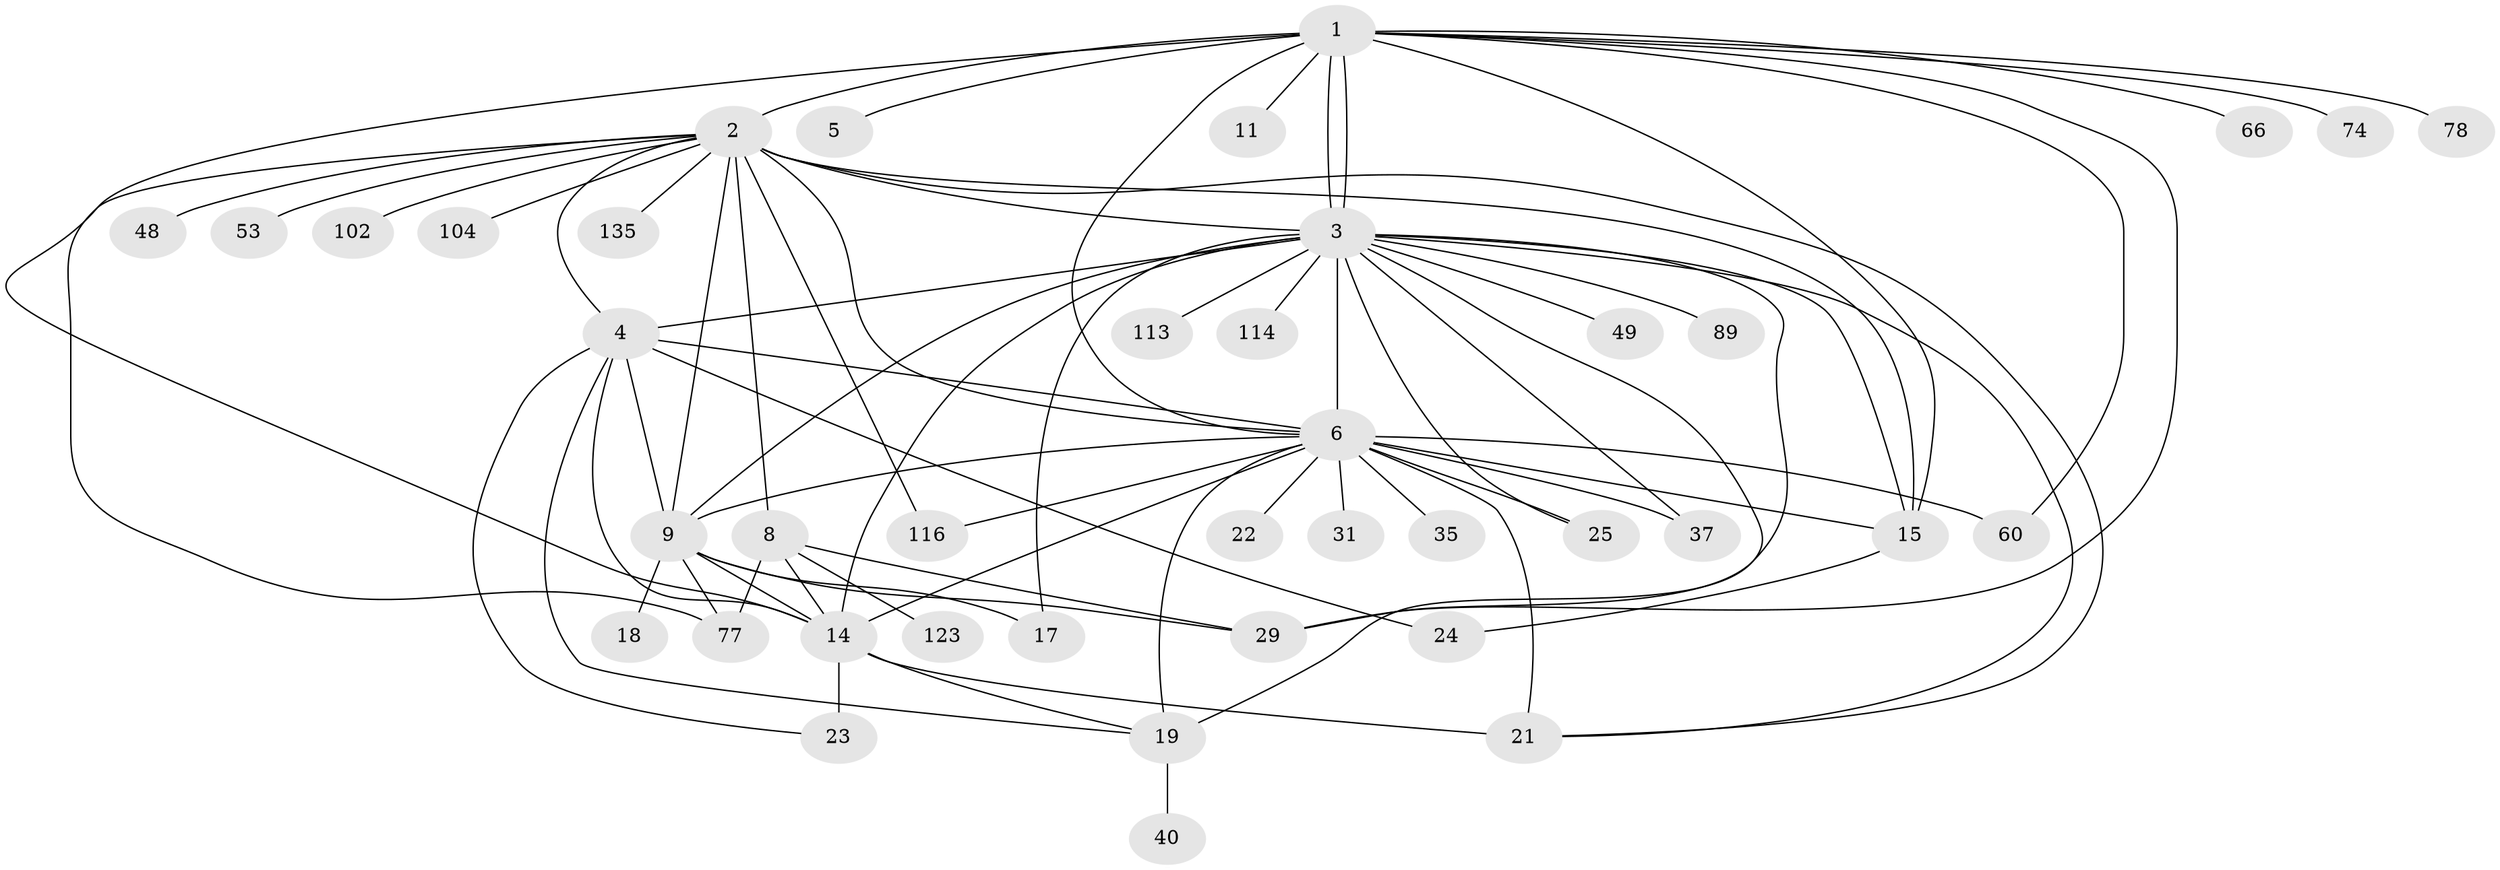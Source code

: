 // original degree distribution, {15: 0.007407407407407408, 19: 0.007407407407407408, 21: 0.007407407407407408, 12: 0.022222222222222223, 1: 0.45185185185185184, 11: 0.014814814814814815, 10: 0.014814814814814815, 5: 0.037037037037037035, 13: 0.007407407407407408, 17: 0.007407407407407408, 2: 0.21481481481481482, 6: 0.022222222222222223, 9: 0.007407407407407408, 3: 0.1037037037037037, 4: 0.05925925925925926, 7: 0.014814814814814815}
// Generated by graph-tools (version 1.1) at 2025/18/03/04/25 18:18:10]
// undirected, 40 vertices, 74 edges
graph export_dot {
graph [start="1"]
  node [color=gray90,style=filled];
  1;
  2;
  3 [super="+68+79+88+100+107+110+28+52+32+12"];
  4 [super="+73+95+83+46+84+63+55+45+38"];
  5;
  6 [super="+36+7+119+90+10"];
  8 [super="+61+128"];
  9 [super="+13+47"];
  11;
  14 [super="+70+87+39+115+124+43+72+50+57+33+44"];
  15 [super="+133+121+75+69+16"];
  17 [super="+20"];
  18;
  19 [super="+85+81"];
  21 [super="+42+62"];
  22;
  23 [super="+71+30"];
  24 [super="+93"];
  25 [super="+92"];
  29 [super="+134+129+59+58"];
  31;
  35;
  37;
  40;
  48;
  49;
  53;
  60;
  66;
  74;
  77;
  78;
  89;
  102;
  104;
  113;
  114;
  116;
  123;
  135;
  1 -- 2;
  1 -- 3 [weight=2];
  1 -- 3;
  1 -- 5;
  1 -- 6 [weight=2];
  1 -- 11;
  1 -- 14;
  1 -- 15;
  1 -- 29;
  1 -- 60;
  1 -- 66;
  1 -- 74;
  1 -- 78;
  2 -- 3 [weight=2];
  2 -- 8;
  2 -- 9;
  2 -- 15;
  2 -- 21 [weight=2];
  2 -- 48;
  2 -- 53;
  2 -- 77;
  2 -- 102;
  2 -- 104;
  2 -- 116;
  2 -- 135;
  2 -- 4 [weight=2];
  2 -- 6 [weight=2];
  3 -- 4 [weight=3];
  3 -- 17;
  3 -- 14 [weight=5];
  3 -- 25 [weight=2];
  3 -- 15;
  3 -- 6 [weight=8];
  3 -- 9;
  3 -- 21;
  3 -- 29;
  3 -- 37;
  3 -- 113;
  3 -- 49;
  3 -- 19;
  3 -- 114;
  3 -- 89;
  4 -- 23;
  4 -- 24;
  4 -- 19;
  4 -- 9;
  4 -- 14;
  4 -- 6;
  6 -- 35;
  6 -- 9 [weight=2];
  6 -- 19 [weight=2];
  6 -- 22;
  6 -- 25;
  6 -- 31;
  6 -- 14 [weight=2];
  6 -- 37;
  6 -- 15 [weight=2];
  6 -- 116;
  6 -- 21 [weight=2];
  6 -- 60;
  8 -- 123;
  8 -- 77;
  8 -- 14 [weight=2];
  8 -- 29;
  9 -- 14 [weight=3];
  9 -- 18;
  9 -- 29;
  9 -- 77;
  9 -- 17;
  14 -- 19;
  14 -- 23 [weight=2];
  14 -- 21 [weight=3];
  15 -- 24;
  19 -- 40;
}

